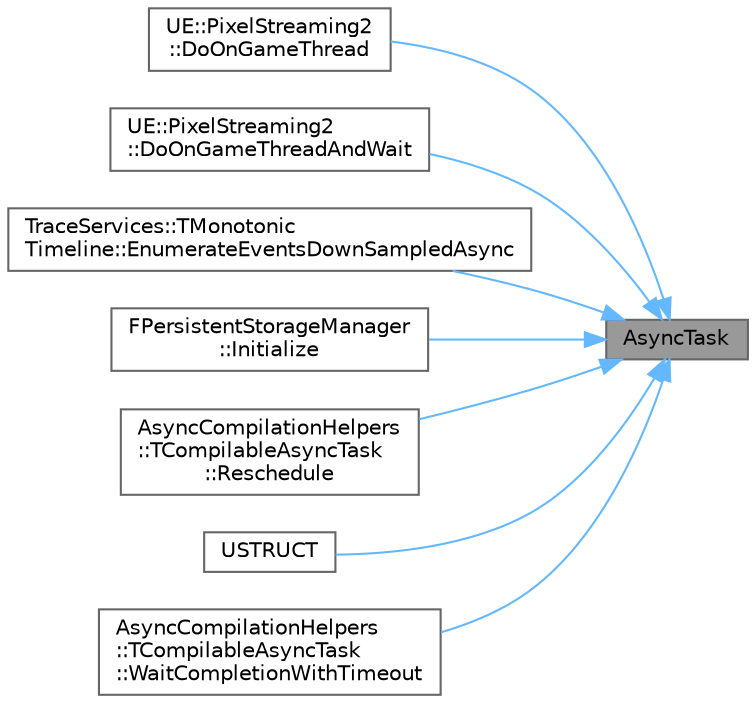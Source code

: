 digraph "AsyncTask"
{
 // INTERACTIVE_SVG=YES
 // LATEX_PDF_SIZE
  bgcolor="transparent";
  edge [fontname=Helvetica,fontsize=10,labelfontname=Helvetica,labelfontsize=10];
  node [fontname=Helvetica,fontsize=10,shape=box,height=0.2,width=0.4];
  rankdir="RL";
  Node1 [id="Node000001",label="AsyncTask",height=0.2,width=0.4,color="gray40", fillcolor="grey60", style="filled", fontcolor="black",tooltip="Convenience function for executing code asynchronously on the Task Graph."];
  Node1 -> Node2 [id="edge1_Node000001_Node000002",dir="back",color="steelblue1",style="solid",tooltip=" "];
  Node2 [id="Node000002",label="UE::PixelStreaming2\l::DoOnGameThread",height=0.2,width=0.4,color="grey40", fillcolor="white", style="filled",URL="$d1/d40/namespaceUE_1_1PixelStreaming2.html#aa0f38c2e8aeb348e8f226e4aef9f158e",tooltip=" "];
  Node1 -> Node3 [id="edge2_Node000001_Node000003",dir="back",color="steelblue1",style="solid",tooltip=" "];
  Node3 [id="Node000003",label="UE::PixelStreaming2\l::DoOnGameThreadAndWait",height=0.2,width=0.4,color="grey40", fillcolor="white", style="filled",URL="$d1/d40/namespaceUE_1_1PixelStreaming2.html#ad290fc34fa81eebd4091d5b8befebdba",tooltip=" "];
  Node1 -> Node4 [id="edge3_Node000001_Node000004",dir="back",color="steelblue1",style="solid",tooltip=" "];
  Node4 [id="Node000004",label="TraceServices::TMonotonic\lTimeline::EnumerateEventsDownSampledAsync",height=0.2,width=0.4,color="grey40", fillcolor="white", style="filled",URL="$df/de0/classTraceServices_1_1TMonotonicTimeline.html#ad2b541c9f25e86587606791650c64a71",tooltip=" "];
  Node1 -> Node5 [id="edge4_Node000001_Node000005",dir="back",color="steelblue1",style="solid",tooltip=" "];
  Node5 [id="Node000005",label="FPersistentStorageManager\l::Initialize",height=0.2,width=0.4,color="grey40", fillcolor="white", style="filled",URL="$d5/ddb/classFPersistentStorageManager.html#a94fd1db5a0347546ed8148e12427c7d4",tooltip=" "];
  Node1 -> Node6 [id="edge5_Node000001_Node000006",dir="back",color="steelblue1",style="solid",tooltip=" "];
  Node6 [id="Node000006",label="AsyncCompilationHelpers\l::TCompilableAsyncTask\l::Reschedule",height=0.2,width=0.4,color="grey40", fillcolor="white", style="filled",URL="$d6/df9/classAsyncCompilationHelpers_1_1TCompilableAsyncTask.html#a43e4e939e2871d19c209f86d956990aa",tooltip=" "];
  Node1 -> Node7 [id="edge6_Node000001_Node000007",dir="back",color="steelblue1",style="solid",tooltip=" "];
  Node7 [id="Node000007",label="USTRUCT",height=0.2,width=0.4,color="grey40", fillcolor="white", style="filled",URL="$d3/d6d/SoundWave_8h.html#a8cfa22277e451b712cbb74bf2e1324e9",tooltip="Platform-specific data used streaming audio at runtime."];
  Node1 -> Node8 [id="edge7_Node000001_Node000008",dir="back",color="steelblue1",style="solid",tooltip=" "];
  Node8 [id="Node000008",label="AsyncCompilationHelpers\l::TCompilableAsyncTask\l::WaitCompletionWithTimeout",height=0.2,width=0.4,color="grey40", fillcolor="white", style="filled",URL="$d6/df9/classAsyncCompilationHelpers_1_1TCompilableAsyncTask.html#a9185f1e4a7e4e39b7ffb035a8197d04f",tooltip=" "];
}
